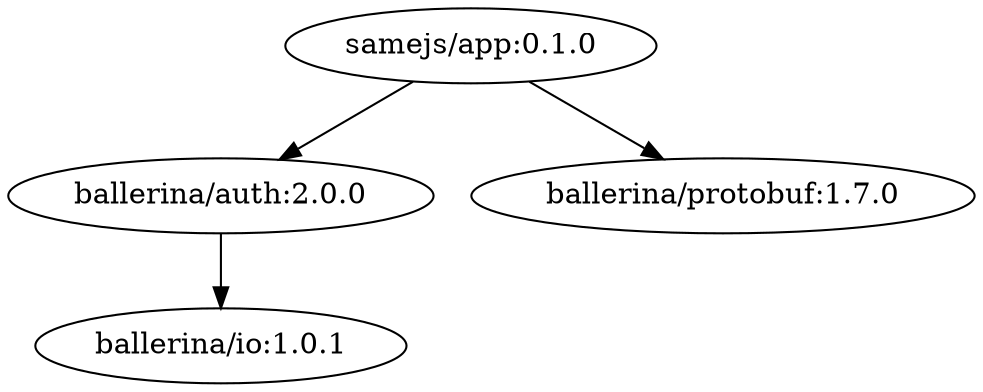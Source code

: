 digraph "example1" {
    "ballerina/auth:2.0.0" -> "ballerina/io:1.0.1"
    "samejs/app:0.1.0" -> "ballerina/auth:2.0.0"
    "samejs/app:0.1.0" -> "ballerina/protobuf:1.7.0"
}
